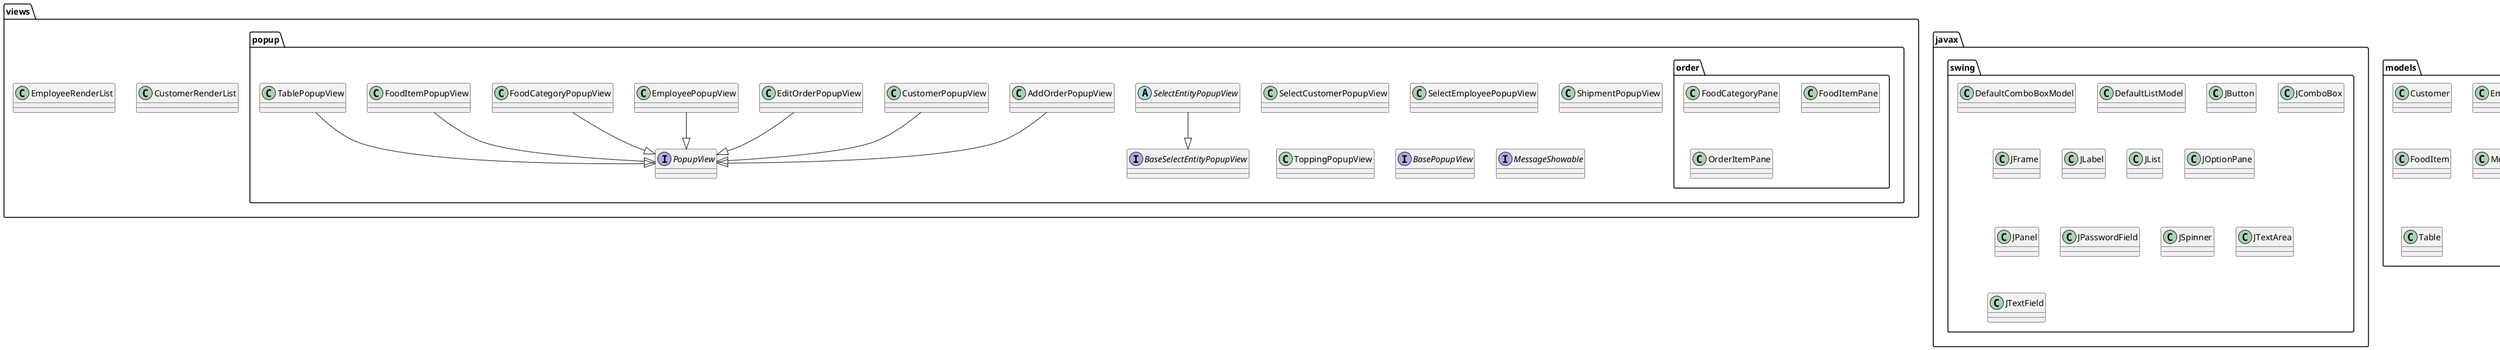 @startuml
abstract class views.popup.SelectEntityPopupView
class java.awt.Dimension
class java.text.DecimalFormat
class java.util.ArrayList
class javax.swing.DefaultComboBoxModel
class javax.swing.DefaultListModel
class javax.swing.JButton
class javax.swing.JComboBox
class javax.swing.JFrame
class javax.swing.JLabel
class javax.swing.JList
class javax.swing.JOptionPane
class javax.swing.JPanel
class javax.swing.JPasswordField
class javax.swing.JSpinner
class javax.swing.JTextArea
class javax.swing.JTextField
class models.Customer
class models.Employee
class models.FoodCategory
class models.FoodItem
class models.Model
class models.OrderItem
class models.Table
class utils.ErrorPopup
class views.CustomerRenderList
class views.EmployeeRenderList
class views.popup.AddOrderPopupView
class views.popup.CustomerPopupView
class views.popup.EditOrderPopupView
class views.popup.EmployeePopupView
class views.popup.FoodCategoryPopupView
class views.popup.FoodItemPopupView
class views.popup.SelectCustomerPopupView
class views.popup.SelectEmployeePopupView
class views.popup.ShipmentPopupView
class views.popup.TablePopupView
class views.popup.ToppingPopupView
class views.popup.order.FoodCategoryPane
class views.popup.order.FoodItemPane
class views.popup.order.OrderItemPane
interface views.popup.BasePopupView
interface views.popup.BaseSelectEntityPopupView
interface views.popup.MessageShowable
interface views.popup.PopupView
views.popup.SelectEntityPopupView --|> views.popup.BaseSelectEntityPopupView
views.popup.AddOrderPopupView --|> views.popup.PopupView
views.popup.CustomerPopupView --|> views.popup.PopupView
views.popup.EditOrderPopupView --|> views.popup.PopupView
views.popup.EmployeePopupView --|> views.popup.PopupView
views.popup.FoodCategoryPopupView --|> views.popup.PopupView
views.popup.FoodItemPopupView --|> views.popup.PopupView
views.popup.TablePopupView --|> views.popup.PopupView
@enduml